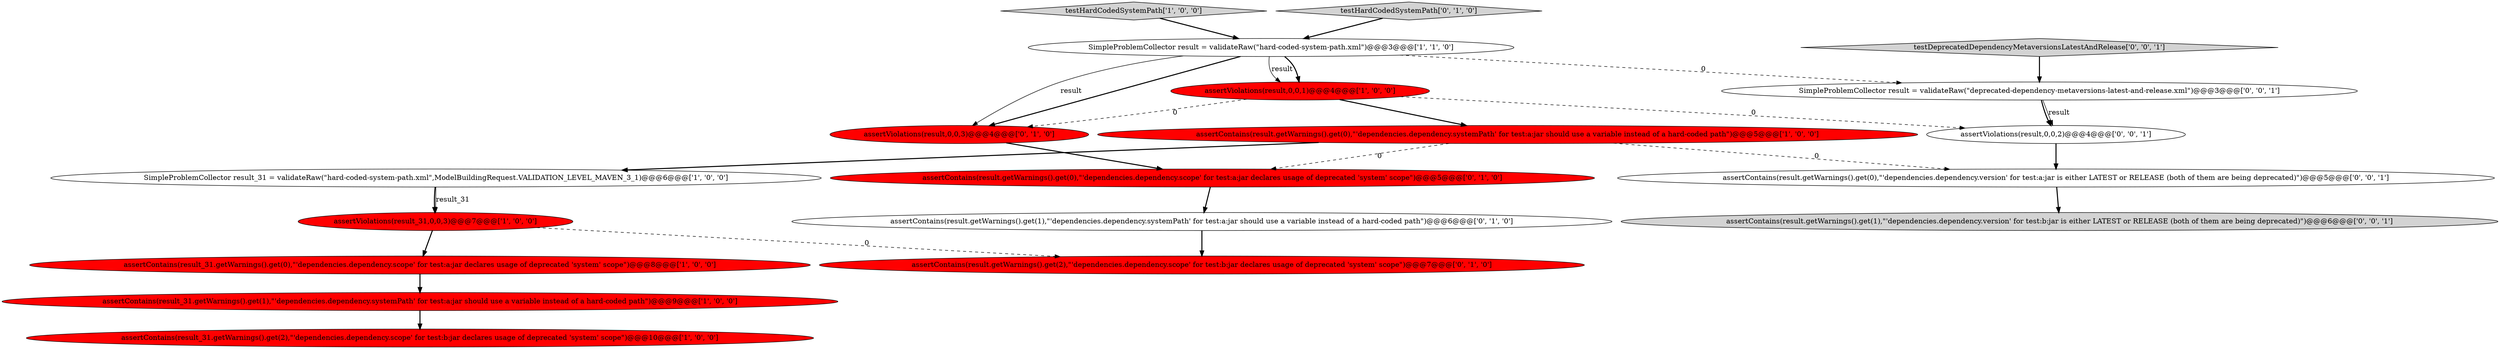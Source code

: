 digraph {
10 [style = filled, label = "assertContains(result.getWarnings().get(2),\"'dependencies.dependency.scope' for test:b:jar declares usage of deprecated 'system' scope\")@@@7@@@['0', '1', '0']", fillcolor = red, shape = ellipse image = "AAA1AAABBB2BBB"];
16 [style = filled, label = "assertContains(result.getWarnings().get(0),\"'dependencies.dependency.version' for test:a:jar is either LATEST or RELEASE (both of them are being deprecated)\")@@@5@@@['0', '0', '1']", fillcolor = white, shape = ellipse image = "AAA0AAABBB3BBB"];
0 [style = filled, label = "SimpleProblemCollector result = validateRaw(\"hard-coded-system-path.xml\")@@@3@@@['1', '1', '0']", fillcolor = white, shape = ellipse image = "AAA0AAABBB1BBB"];
6 [style = filled, label = "assertContains(result.getWarnings().get(0),\"'dependencies.dependency.systemPath' for test:a:jar should use a variable instead of a hard-coded path\")@@@5@@@['1', '0', '0']", fillcolor = red, shape = ellipse image = "AAA1AAABBB1BBB"];
2 [style = filled, label = "assertContains(result_31.getWarnings().get(1),\"'dependencies.dependency.systemPath' for test:a:jar should use a variable instead of a hard-coded path\")@@@9@@@['1', '0', '0']", fillcolor = red, shape = ellipse image = "AAA1AAABBB1BBB"];
1 [style = filled, label = "SimpleProblemCollector result_31 = validateRaw(\"hard-coded-system-path.xml\",ModelBuildingRequest.VALIDATION_LEVEL_MAVEN_3_1)@@@6@@@['1', '0', '0']", fillcolor = white, shape = ellipse image = "AAA0AAABBB1BBB"];
18 [style = filled, label = "assertContains(result.getWarnings().get(1),\"'dependencies.dependency.version' for test:b:jar is either LATEST or RELEASE (both of them are being deprecated)\")@@@6@@@['0', '0', '1']", fillcolor = lightgray, shape = ellipse image = "AAA0AAABBB3BBB"];
3 [style = filled, label = "testHardCodedSystemPath['1', '0', '0']", fillcolor = lightgray, shape = diamond image = "AAA0AAABBB1BBB"];
12 [style = filled, label = "assertViolations(result,0,0,3)@@@4@@@['0', '1', '0']", fillcolor = red, shape = ellipse image = "AAA1AAABBB2BBB"];
17 [style = filled, label = "assertViolations(result,0,0,2)@@@4@@@['0', '0', '1']", fillcolor = white, shape = ellipse image = "AAA0AAABBB3BBB"];
9 [style = filled, label = "assertContains(result.getWarnings().get(1),\"'dependencies.dependency.systemPath' for test:a:jar should use a variable instead of a hard-coded path\")@@@6@@@['0', '1', '0']", fillcolor = white, shape = ellipse image = "AAA0AAABBB2BBB"];
14 [style = filled, label = "SimpleProblemCollector result = validateRaw(\"deprecated-dependency-metaversions-latest-and-release.xml\")@@@3@@@['0', '0', '1']", fillcolor = white, shape = ellipse image = "AAA0AAABBB3BBB"];
8 [style = filled, label = "assertViolations(result,0,0,1)@@@4@@@['1', '0', '0']", fillcolor = red, shape = ellipse image = "AAA1AAABBB1BBB"];
5 [style = filled, label = "assertContains(result_31.getWarnings().get(0),\"'dependencies.dependency.scope' for test:a:jar declares usage of deprecated 'system' scope\")@@@8@@@['1', '0', '0']", fillcolor = red, shape = ellipse image = "AAA1AAABBB1BBB"];
15 [style = filled, label = "testDeprecatedDependencyMetaversionsLatestAndRelease['0', '0', '1']", fillcolor = lightgray, shape = diamond image = "AAA0AAABBB3BBB"];
11 [style = filled, label = "testHardCodedSystemPath['0', '1', '0']", fillcolor = lightgray, shape = diamond image = "AAA0AAABBB2BBB"];
13 [style = filled, label = "assertContains(result.getWarnings().get(0),\"'dependencies.dependency.scope' for test:a:jar declares usage of deprecated 'system' scope\")@@@5@@@['0', '1', '0']", fillcolor = red, shape = ellipse image = "AAA1AAABBB2BBB"];
7 [style = filled, label = "assertViolations(result_31,0,0,3)@@@7@@@['1', '0', '0']", fillcolor = red, shape = ellipse image = "AAA1AAABBB1BBB"];
4 [style = filled, label = "assertContains(result_31.getWarnings().get(2),\"'dependencies.dependency.scope' for test:b:jar declares usage of deprecated 'system' scope\")@@@10@@@['1', '0', '0']", fillcolor = red, shape = ellipse image = "AAA1AAABBB1BBB"];
16->18 [style = bold, label=""];
15->14 [style = bold, label=""];
0->12 [style = bold, label=""];
14->17 [style = bold, label=""];
8->12 [style = dashed, label="0"];
8->6 [style = bold, label=""];
9->10 [style = bold, label=""];
2->4 [style = bold, label=""];
1->7 [style = bold, label=""];
3->0 [style = bold, label=""];
0->14 [style = dashed, label="0"];
6->1 [style = bold, label=""];
12->13 [style = bold, label=""];
5->2 [style = bold, label=""];
7->5 [style = bold, label=""];
11->0 [style = bold, label=""];
6->16 [style = dashed, label="0"];
6->13 [style = dashed, label="0"];
0->8 [style = solid, label="result"];
0->8 [style = bold, label=""];
0->12 [style = solid, label="result"];
8->17 [style = dashed, label="0"];
7->10 [style = dashed, label="0"];
14->17 [style = solid, label="result"];
13->9 [style = bold, label=""];
17->16 [style = bold, label=""];
1->7 [style = solid, label="result_31"];
}
